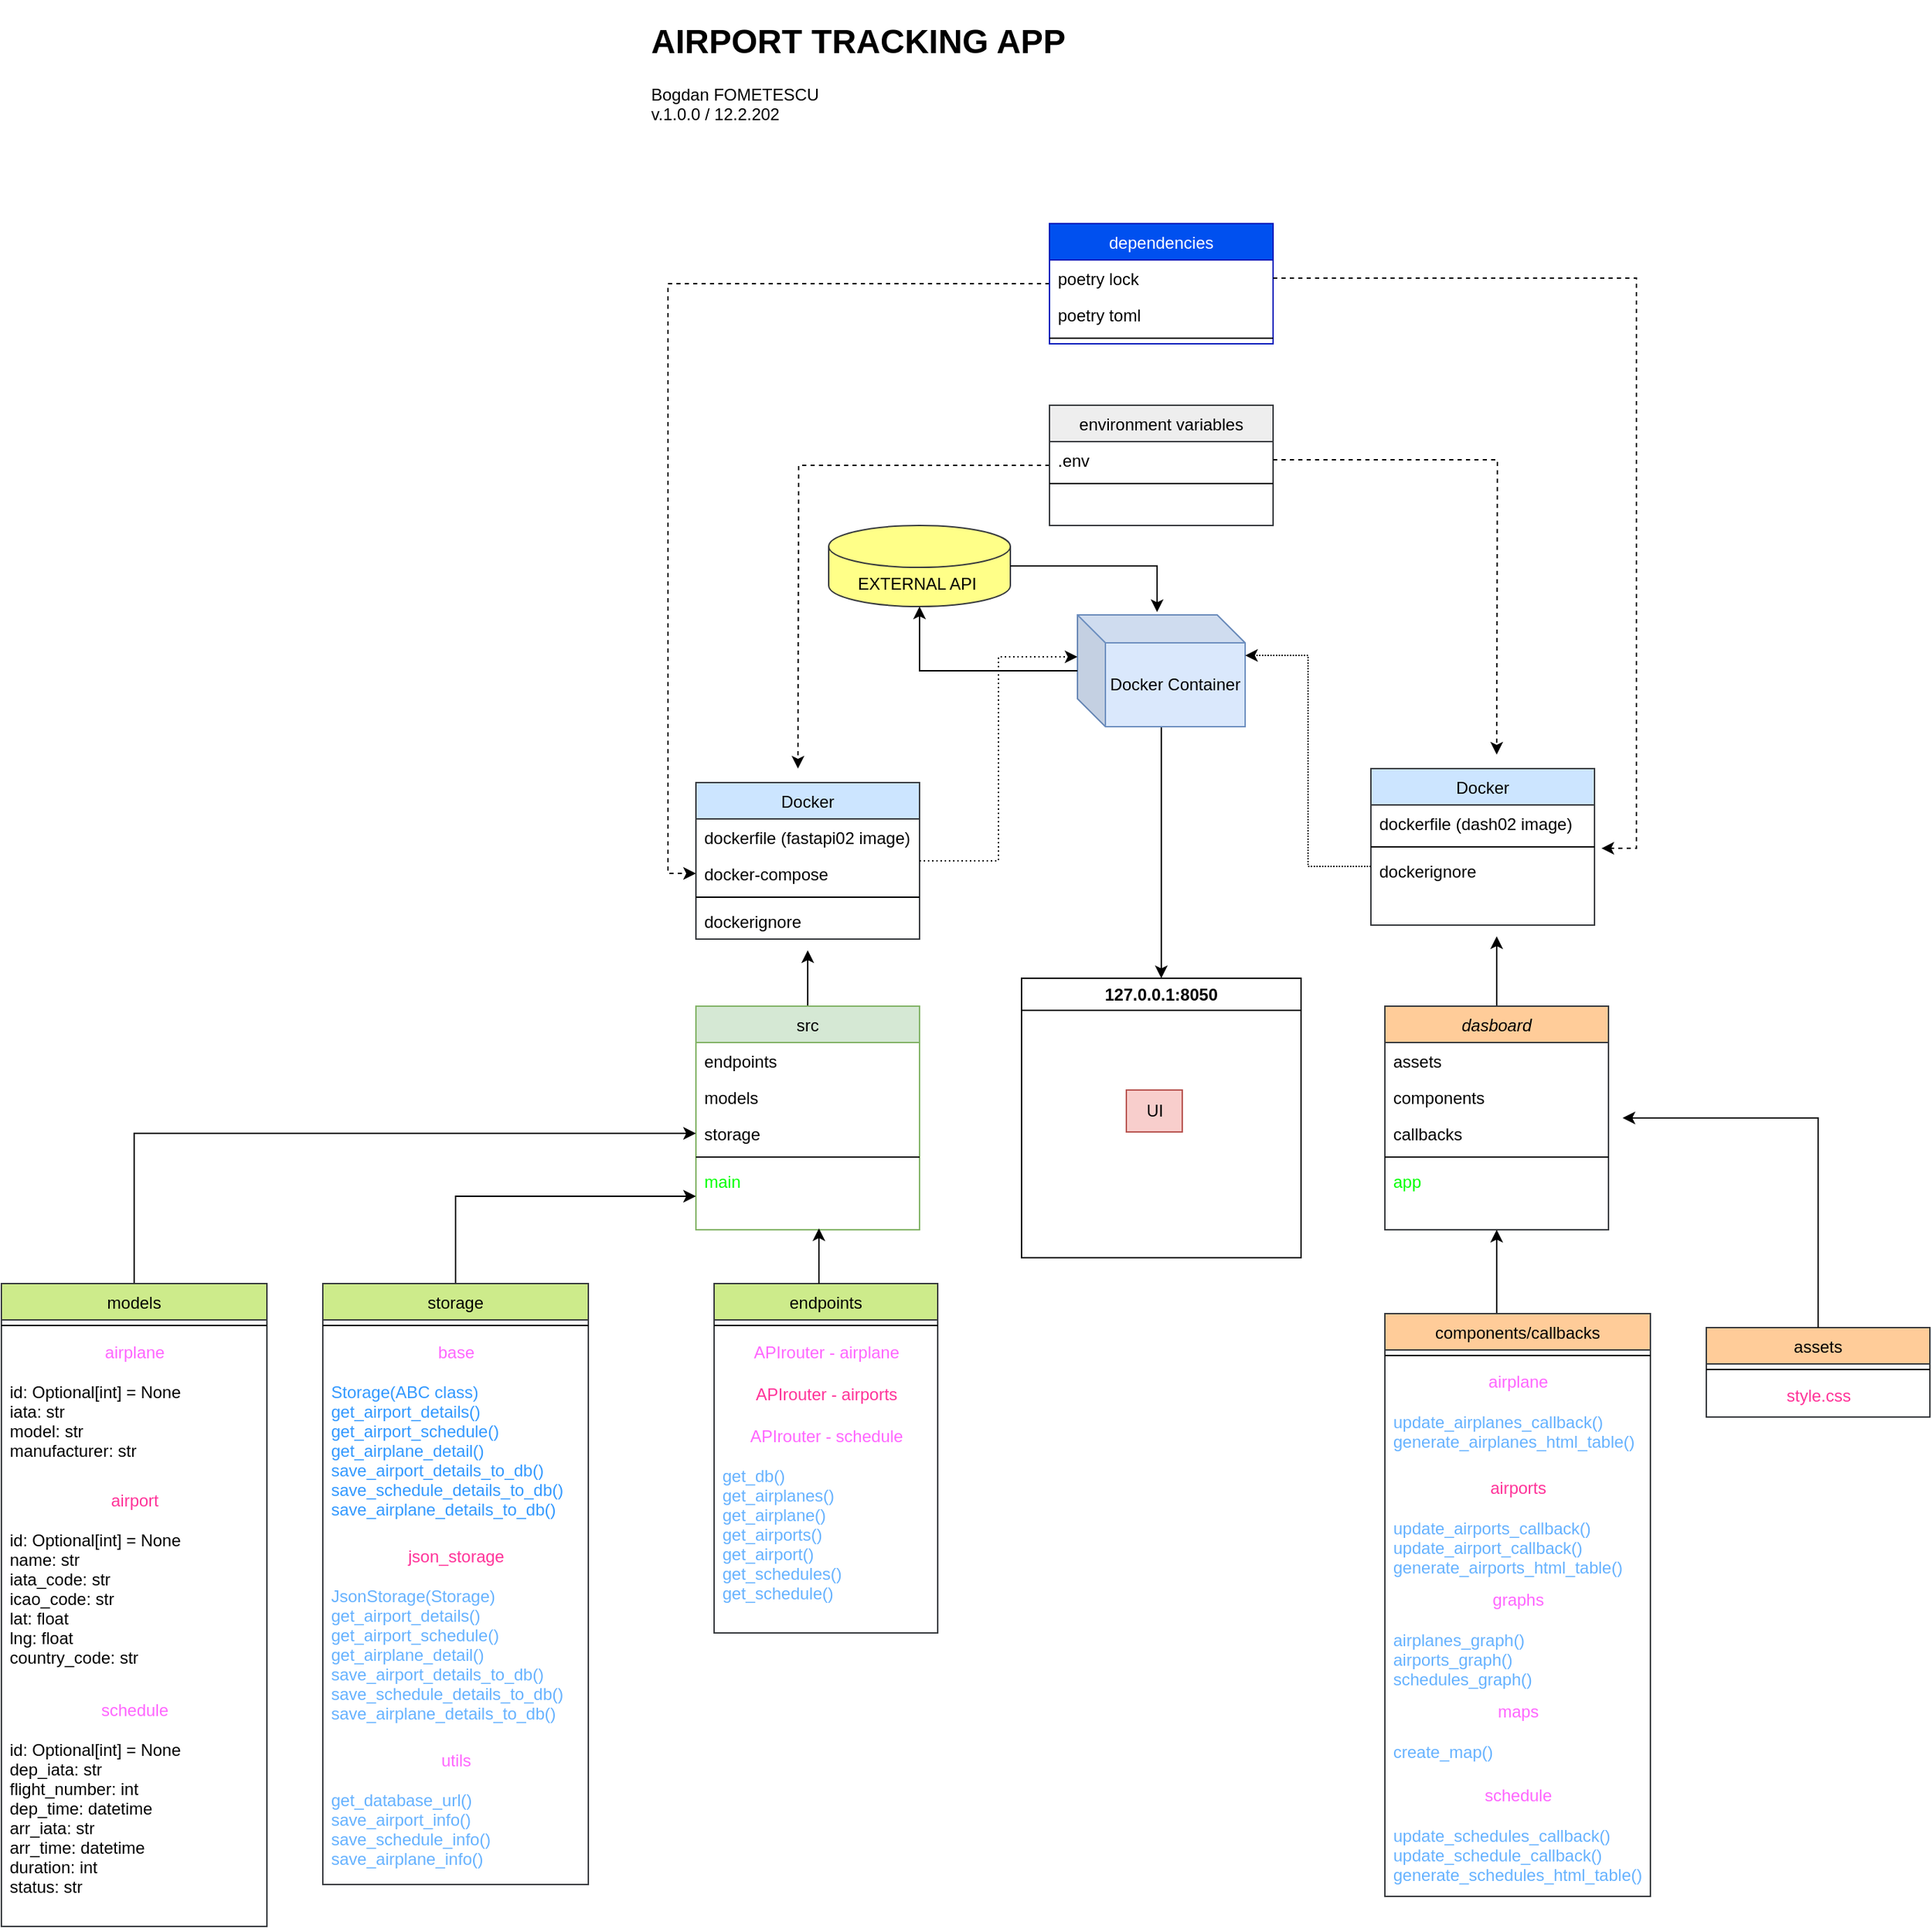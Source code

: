 <mxfile version="23.1.2" type="device">
  <diagram id="C5RBs43oDa-KdzZeNtuy" name="Page-1">
    <mxGraphModel dx="3086" dy="1913" grid="1" gridSize="10" guides="1" tooltips="1" connect="1" arrows="1" fold="1" page="1" pageScale="1" pageWidth="827" pageHeight="1169" math="0" shadow="0">
      <root>
        <mxCell id="WIyWlLk6GJQsqaUBKTNV-0" />
        <mxCell id="WIyWlLk6GJQsqaUBKTNV-1" parent="WIyWlLk6GJQsqaUBKTNV-0" />
        <mxCell id="bTspXRWqc9umNpAJqHBw-92" style="edgeStyle=orthogonalEdgeStyle;rounded=0;orthogonalLoop=1;jettySize=auto;html=1;" edge="1" parent="WIyWlLk6GJQsqaUBKTNV-1" source="zkfFHV4jXpPFQw0GAbJ--0">
          <mxGeometry relative="1" as="geometry">
            <mxPoint y="110" as="targetPoint" />
          </mxGeometry>
        </mxCell>
        <mxCell id="zkfFHV4jXpPFQw0GAbJ--0" value="dasboard" style="swimlane;fontStyle=2;align=center;verticalAlign=top;childLayout=stackLayout;horizontal=1;startSize=26;horizontalStack=0;resizeParent=1;resizeLast=0;collapsible=1;marginBottom=0;rounded=0;shadow=0;strokeWidth=1;fillColor=#ffcc99;strokeColor=#36393d;" parent="WIyWlLk6GJQsqaUBKTNV-1" vertex="1">
          <mxGeometry x="-80" y="160" width="160" height="160" as="geometry">
            <mxRectangle x="230" y="140" width="160" height="26" as="alternateBounds" />
          </mxGeometry>
        </mxCell>
        <mxCell id="zkfFHV4jXpPFQw0GAbJ--1" value="assets" style="text;align=left;verticalAlign=top;spacingLeft=4;spacingRight=4;overflow=hidden;rotatable=0;points=[[0,0.5],[1,0.5]];portConstraint=eastwest;" parent="zkfFHV4jXpPFQw0GAbJ--0" vertex="1">
          <mxGeometry y="26" width="160" height="26" as="geometry" />
        </mxCell>
        <mxCell id="zkfFHV4jXpPFQw0GAbJ--2" value="components" style="text;align=left;verticalAlign=top;spacingLeft=4;spacingRight=4;overflow=hidden;rotatable=0;points=[[0,0.5],[1,0.5]];portConstraint=eastwest;rounded=0;shadow=0;html=0;" parent="zkfFHV4jXpPFQw0GAbJ--0" vertex="1">
          <mxGeometry y="52" width="160" height="26" as="geometry" />
        </mxCell>
        <mxCell id="zkfFHV4jXpPFQw0GAbJ--3" value="callbacks" style="text;align=left;verticalAlign=top;spacingLeft=4;spacingRight=4;overflow=hidden;rotatable=0;points=[[0,0.5],[1,0.5]];portConstraint=eastwest;rounded=0;shadow=0;html=0;" parent="zkfFHV4jXpPFQw0GAbJ--0" vertex="1">
          <mxGeometry y="78" width="160" height="26" as="geometry" />
        </mxCell>
        <mxCell id="zkfFHV4jXpPFQw0GAbJ--4" value="" style="line;html=1;strokeWidth=1;align=left;verticalAlign=middle;spacingTop=-1;spacingLeft=3;spacingRight=3;rotatable=0;labelPosition=right;points=[];portConstraint=eastwest;" parent="zkfFHV4jXpPFQw0GAbJ--0" vertex="1">
          <mxGeometry y="104" width="160" height="8" as="geometry" />
        </mxCell>
        <mxCell id="bTspXRWqc9umNpAJqHBw-76" value="app" style="text;align=left;verticalAlign=top;spacingLeft=4;spacingRight=4;overflow=hidden;rotatable=0;points=[[0,0.5],[1,0.5]];portConstraint=eastwest;rounded=0;shadow=0;html=0;labelBackgroundColor=default;fontColor=#00FF00;" vertex="1" parent="zkfFHV4jXpPFQw0GAbJ--0">
          <mxGeometry y="112" width="160" height="26" as="geometry" />
        </mxCell>
        <mxCell id="bTspXRWqc9umNpAJqHBw-91" style="edgeStyle=orthogonalEdgeStyle;rounded=0;orthogonalLoop=1;jettySize=auto;html=1;" edge="1" parent="WIyWlLk6GJQsqaUBKTNV-1" source="zkfFHV4jXpPFQw0GAbJ--17">
          <mxGeometry relative="1" as="geometry">
            <mxPoint x="-493" y="120" as="targetPoint" />
          </mxGeometry>
        </mxCell>
        <mxCell id="zkfFHV4jXpPFQw0GAbJ--17" value="src" style="swimlane;fontStyle=0;align=center;verticalAlign=top;childLayout=stackLayout;horizontal=1;startSize=26;horizontalStack=0;resizeParent=1;resizeLast=0;collapsible=1;marginBottom=0;rounded=0;shadow=0;strokeWidth=1;fillColor=#d5e8d4;strokeColor=#82b366;" parent="WIyWlLk6GJQsqaUBKTNV-1" vertex="1">
          <mxGeometry x="-573" y="160" width="160" height="160" as="geometry">
            <mxRectangle x="550" y="140" width="160" height="26" as="alternateBounds" />
          </mxGeometry>
        </mxCell>
        <mxCell id="zkfFHV4jXpPFQw0GAbJ--18" value="endpoints" style="text;align=left;verticalAlign=top;spacingLeft=4;spacingRight=4;overflow=hidden;rotatable=0;points=[[0,0.5],[1,0.5]];portConstraint=eastwest;" parent="zkfFHV4jXpPFQw0GAbJ--17" vertex="1">
          <mxGeometry y="26" width="160" height="26" as="geometry" />
        </mxCell>
        <mxCell id="zkfFHV4jXpPFQw0GAbJ--19" value="models" style="text;align=left;verticalAlign=top;spacingLeft=4;spacingRight=4;overflow=hidden;rotatable=0;points=[[0,0.5],[1,0.5]];portConstraint=eastwest;rounded=0;shadow=0;html=0;" parent="zkfFHV4jXpPFQw0GAbJ--17" vertex="1">
          <mxGeometry y="52" width="160" height="26" as="geometry" />
        </mxCell>
        <mxCell id="zkfFHV4jXpPFQw0GAbJ--20" value="storage" style="text;align=left;verticalAlign=top;spacingLeft=4;spacingRight=4;overflow=hidden;rotatable=0;points=[[0,0.5],[1,0.5]];portConstraint=eastwest;rounded=0;shadow=0;html=0;" parent="zkfFHV4jXpPFQw0GAbJ--17" vertex="1">
          <mxGeometry y="78" width="160" height="26" as="geometry" />
        </mxCell>
        <mxCell id="zkfFHV4jXpPFQw0GAbJ--23" value="" style="line;html=1;strokeWidth=1;align=left;verticalAlign=middle;spacingTop=-1;spacingLeft=3;spacingRight=3;rotatable=0;labelPosition=right;points=[];portConstraint=eastwest;" parent="zkfFHV4jXpPFQw0GAbJ--17" vertex="1">
          <mxGeometry y="104" width="160" height="8" as="geometry" />
        </mxCell>
        <mxCell id="zkfFHV4jXpPFQw0GAbJ--25" value="main" style="text;align=left;verticalAlign=top;spacingLeft=4;spacingRight=4;overflow=hidden;rotatable=0;points=[[0,0.5],[1,0.5]];portConstraint=eastwest;fontColor=#00FF00;" parent="zkfFHV4jXpPFQw0GAbJ--17" vertex="1">
          <mxGeometry y="112" width="160" height="48" as="geometry" />
        </mxCell>
        <mxCell id="bTspXRWqc9umNpAJqHBw-103" style="edgeStyle=orthogonalEdgeStyle;rounded=0;orthogonalLoop=1;jettySize=auto;html=1;entryX=0;entryY=0.5;entryDx=0;entryDy=0;dashed=1;" edge="1" parent="WIyWlLk6GJQsqaUBKTNV-1" source="bTspXRWqc9umNpAJqHBw-5" target="bTspXRWqc9umNpAJqHBw-17">
          <mxGeometry relative="1" as="geometry">
            <mxPoint x="-580" y="80" as="targetPoint" />
            <Array as="points">
              <mxPoint x="-593" y="-357" />
              <mxPoint x="-593" y="65" />
            </Array>
          </mxGeometry>
        </mxCell>
        <mxCell id="bTspXRWqc9umNpAJqHBw-5" value="dependencies" style="swimlane;fontStyle=0;align=center;verticalAlign=top;childLayout=stackLayout;horizontal=1;startSize=26;horizontalStack=0;resizeParent=1;resizeLast=0;collapsible=1;marginBottom=0;rounded=0;shadow=0;strokeWidth=1;fillColor=#0050ef;strokeColor=#001DBC;fontColor=#ffffff;" vertex="1" parent="WIyWlLk6GJQsqaUBKTNV-1">
          <mxGeometry x="-320" y="-400" width="160" height="86" as="geometry">
            <mxRectangle x="550" y="140" width="160" height="26" as="alternateBounds" />
          </mxGeometry>
        </mxCell>
        <mxCell id="bTspXRWqc9umNpAJqHBw-6" value="poetry lock" style="text;align=left;verticalAlign=top;spacingLeft=4;spacingRight=4;overflow=hidden;rotatable=0;points=[[0,0.5],[1,0.5]];portConstraint=eastwest;" vertex="1" parent="bTspXRWqc9umNpAJqHBw-5">
          <mxGeometry y="26" width="160" height="26" as="geometry" />
        </mxCell>
        <mxCell id="bTspXRWqc9umNpAJqHBw-7" value="poetry toml" style="text;align=left;verticalAlign=top;spacingLeft=4;spacingRight=4;overflow=hidden;rotatable=0;points=[[0,0.5],[1,0.5]];portConstraint=eastwest;rounded=0;shadow=0;html=0;" vertex="1" parent="bTspXRWqc9umNpAJqHBw-5">
          <mxGeometry y="52" width="160" height="26" as="geometry" />
        </mxCell>
        <mxCell id="bTspXRWqc9umNpAJqHBw-9" value="" style="line;html=1;strokeWidth=1;align=left;verticalAlign=middle;spacingTop=-1;spacingLeft=3;spacingRight=3;rotatable=0;labelPosition=right;points=[];portConstraint=eastwest;" vertex="1" parent="bTspXRWqc9umNpAJqHBw-5">
          <mxGeometry y="78" width="160" height="8" as="geometry" />
        </mxCell>
        <mxCell id="bTspXRWqc9umNpAJqHBw-101" style="edgeStyle=orthogonalEdgeStyle;rounded=0;orthogonalLoop=1;jettySize=auto;html=1;dashed=1;" edge="1" parent="WIyWlLk6GJQsqaUBKTNV-1" source="bTspXRWqc9umNpAJqHBw-11">
          <mxGeometry relative="1" as="geometry">
            <mxPoint x="-500" y="-10" as="targetPoint" />
          </mxGeometry>
        </mxCell>
        <mxCell id="bTspXRWqc9umNpAJqHBw-11" value="environment variables" style="swimlane;fontStyle=0;align=center;verticalAlign=top;childLayout=stackLayout;horizontal=1;startSize=26;horizontalStack=0;resizeParent=1;resizeLast=0;collapsible=1;marginBottom=0;rounded=0;shadow=0;strokeWidth=1;fillColor=#eeeeee;strokeColor=#36393d;" vertex="1" parent="WIyWlLk6GJQsqaUBKTNV-1">
          <mxGeometry x="-320" y="-270" width="160" height="86" as="geometry">
            <mxRectangle x="550" y="140" width="160" height="26" as="alternateBounds" />
          </mxGeometry>
        </mxCell>
        <mxCell id="bTspXRWqc9umNpAJqHBw-102" style="edgeStyle=orthogonalEdgeStyle;rounded=0;orthogonalLoop=1;jettySize=auto;html=1;dashed=1;" edge="1" parent="bTspXRWqc9umNpAJqHBw-11" source="bTspXRWqc9umNpAJqHBw-12">
          <mxGeometry relative="1" as="geometry">
            <mxPoint x="320" y="250" as="targetPoint" />
          </mxGeometry>
        </mxCell>
        <mxCell id="bTspXRWqc9umNpAJqHBw-12" value=".env" style="text;align=left;verticalAlign=top;spacingLeft=4;spacingRight=4;overflow=hidden;rotatable=0;points=[[0,0.5],[1,0.5]];portConstraint=eastwest;" vertex="1" parent="bTspXRWqc9umNpAJqHBw-11">
          <mxGeometry y="26" width="160" height="26" as="geometry" />
        </mxCell>
        <mxCell id="bTspXRWqc9umNpAJqHBw-14" value="" style="line;html=1;strokeWidth=1;align=left;verticalAlign=middle;spacingTop=-1;spacingLeft=3;spacingRight=3;rotatable=0;labelPosition=right;points=[];portConstraint=eastwest;" vertex="1" parent="bTspXRWqc9umNpAJqHBw-11">
          <mxGeometry y="52" width="160" height="8" as="geometry" />
        </mxCell>
        <mxCell id="bTspXRWqc9umNpAJqHBw-15" value="Docker" style="swimlane;fontStyle=0;align=center;verticalAlign=top;childLayout=stackLayout;horizontal=1;startSize=26;horizontalStack=0;resizeParent=1;resizeLast=0;collapsible=1;marginBottom=0;rounded=0;shadow=0;strokeWidth=1;fillColor=#cce5ff;strokeColor=#36393d;" vertex="1" parent="WIyWlLk6GJQsqaUBKTNV-1">
          <mxGeometry x="-573" width="160" height="112" as="geometry">
            <mxRectangle x="550" y="140" width="160" height="26" as="alternateBounds" />
          </mxGeometry>
        </mxCell>
        <mxCell id="bTspXRWqc9umNpAJqHBw-16" value="dockerfile (fastapi02 image)" style="text;align=left;verticalAlign=top;spacingLeft=4;spacingRight=4;overflow=hidden;rotatable=0;points=[[0,0.5],[1,0.5]];portConstraint=eastwest;" vertex="1" parent="bTspXRWqc9umNpAJqHBw-15">
          <mxGeometry y="26" width="160" height="26" as="geometry" />
        </mxCell>
        <mxCell id="bTspXRWqc9umNpAJqHBw-17" value="docker-compose" style="text;align=left;verticalAlign=top;spacingLeft=4;spacingRight=4;overflow=hidden;rotatable=0;points=[[0,0.5],[1,0.5]];portConstraint=eastwest;rounded=0;shadow=0;html=0;" vertex="1" parent="bTspXRWqc9umNpAJqHBw-15">
          <mxGeometry y="52" width="160" height="26" as="geometry" />
        </mxCell>
        <mxCell id="bTspXRWqc9umNpAJqHBw-18" value="" style="line;html=1;strokeWidth=1;align=left;verticalAlign=middle;spacingTop=-1;spacingLeft=3;spacingRight=3;rotatable=0;labelPosition=right;points=[];portConstraint=eastwest;" vertex="1" parent="bTspXRWqc9umNpAJqHBw-15">
          <mxGeometry y="78" width="160" height="8" as="geometry" />
        </mxCell>
        <mxCell id="bTspXRWqc9umNpAJqHBw-19" value="dockerignore" style="text;align=left;verticalAlign=top;spacingLeft=4;spacingRight=4;overflow=hidden;rotatable=0;points=[[0,0.5],[1,0.5]];portConstraint=eastwest;rounded=0;shadow=0;html=0;" vertex="1" parent="bTspXRWqc9umNpAJqHBw-15">
          <mxGeometry y="86" width="160" height="26" as="geometry" />
        </mxCell>
        <mxCell id="bTspXRWqc9umNpAJqHBw-21" value="endpoints" style="swimlane;fontStyle=0;align=center;verticalAlign=top;childLayout=stackLayout;horizontal=1;startSize=26;horizontalStack=0;resizeParent=1;resizeLast=0;collapsible=1;marginBottom=0;rounded=0;shadow=0;strokeWidth=1;fillColor=#cdeb8b;strokeColor=#36393d;" vertex="1" parent="WIyWlLk6GJQsqaUBKTNV-1">
          <mxGeometry x="-560" y="358.5" width="160" height="250" as="geometry">
            <mxRectangle x="550" y="140" width="160" height="26" as="alternateBounds" />
          </mxGeometry>
        </mxCell>
        <mxCell id="bTspXRWqc9umNpAJqHBw-24" value="" style="line;html=1;strokeWidth=1;align=left;verticalAlign=middle;spacingTop=-1;spacingLeft=3;spacingRight=3;rotatable=0;labelPosition=right;points=[];portConstraint=eastwest;" vertex="1" parent="bTspXRWqc9umNpAJqHBw-21">
          <mxGeometry y="26" width="160" height="8" as="geometry" />
        </mxCell>
        <mxCell id="bTspXRWqc9umNpAJqHBw-26" value="&lt;font color=&quot;#ff66ff&quot;&gt;APIrouter - airplane&lt;/font&gt;" style="text;html=1;align=center;verticalAlign=middle;resizable=0;points=[];autosize=1;strokeColor=none;fillColor=none;rotation=0;" vertex="1" parent="bTspXRWqc9umNpAJqHBw-21">
          <mxGeometry y="34" width="160" height="30" as="geometry" />
        </mxCell>
        <mxCell id="bTspXRWqc9umNpAJqHBw-33" value="&lt;font color=&quot;#ff3399&quot;&gt;APIrouter - airports&lt;/font&gt;" style="text;html=1;align=center;verticalAlign=middle;resizable=0;points=[];autosize=1;strokeColor=none;fillColor=none;rotation=0;" vertex="1" parent="bTspXRWqc9umNpAJqHBw-21">
          <mxGeometry y="64" width="160" height="30" as="geometry" />
        </mxCell>
        <mxCell id="bTspXRWqc9umNpAJqHBw-34" value="&lt;font color=&quot;#ff66ff&quot;&gt;APIrouter - schedule&lt;/font&gt;" style="text;html=1;align=center;verticalAlign=middle;resizable=0;points=[];autosize=1;strokeColor=none;fillColor=none;rotation=0;" vertex="1" parent="bTspXRWqc9umNpAJqHBw-21">
          <mxGeometry y="94" width="160" height="30" as="geometry" />
        </mxCell>
        <mxCell id="bTspXRWqc9umNpAJqHBw-25" value="get_db()&#xa;get_airplanes()&#xa;get_airplane()&#xa;get_airports()&#xa;get_airport()&#xa;get_schedules()&#xa;get_schedule()&#xa;&#xa;" style="text;align=left;verticalAlign=top;spacingLeft=4;spacingRight=4;overflow=hidden;rotatable=0;points=[[0,0.5],[1,0.5]];portConstraint=eastwest;rounded=0;shadow=0;html=0;fontColor=#66B2FF;" vertex="1" parent="bTspXRWqc9umNpAJqHBw-21">
          <mxGeometry y="124" width="160" height="120" as="geometry" />
        </mxCell>
        <mxCell id="bTspXRWqc9umNpAJqHBw-82" style="edgeStyle=orthogonalEdgeStyle;rounded=0;orthogonalLoop=1;jettySize=auto;html=1;" edge="1" parent="WIyWlLk6GJQsqaUBKTNV-1" source="bTspXRWqc9umNpAJqHBw-35" target="zkfFHV4jXpPFQw0GAbJ--20">
          <mxGeometry relative="1" as="geometry" />
        </mxCell>
        <mxCell id="bTspXRWqc9umNpAJqHBw-35" value="models" style="swimlane;fontStyle=0;align=center;verticalAlign=top;childLayout=stackLayout;horizontal=1;startSize=26;horizontalStack=0;resizeParent=1;resizeLast=0;collapsible=1;marginBottom=0;rounded=0;shadow=0;strokeWidth=1;fillColor=#cdeb8b;strokeColor=#36393d;" vertex="1" parent="WIyWlLk6GJQsqaUBKTNV-1">
          <mxGeometry x="-1070" y="358.5" width="190" height="460" as="geometry">
            <mxRectangle x="550" y="140" width="160" height="26" as="alternateBounds" />
          </mxGeometry>
        </mxCell>
        <mxCell id="bTspXRWqc9umNpAJqHBw-36" value="" style="line;html=1;strokeWidth=1;align=left;verticalAlign=middle;spacingTop=-1;spacingLeft=3;spacingRight=3;rotatable=0;labelPosition=right;points=[];portConstraint=eastwest;" vertex="1" parent="bTspXRWqc9umNpAJqHBw-35">
          <mxGeometry y="26" width="190" height="8" as="geometry" />
        </mxCell>
        <mxCell id="bTspXRWqc9umNpAJqHBw-37" value="&lt;font color=&quot;#ff66ff&quot;&gt;airplane&lt;/font&gt;" style="text;html=1;align=center;verticalAlign=middle;resizable=0;points=[];autosize=1;strokeColor=none;fillColor=none;rotation=0;" vertex="1" parent="bTspXRWqc9umNpAJqHBw-35">
          <mxGeometry y="34" width="190" height="30" as="geometry" />
        </mxCell>
        <mxCell id="bTspXRWqc9umNpAJqHBw-40" value="id: Optional[int] = None&#xa;iata: str&#xa;model: str&#xa;manufacturer: str&#xa;" style="text;align=left;verticalAlign=top;spacingLeft=4;spacingRight=4;overflow=hidden;rotatable=0;points=[[0,0.5],[1,0.5]];portConstraint=eastwest;rounded=0;shadow=0;html=0;fontColor=#000000;" vertex="1" parent="bTspXRWqc9umNpAJqHBw-35">
          <mxGeometry y="64" width="190" height="76" as="geometry" />
        </mxCell>
        <mxCell id="bTspXRWqc9umNpAJqHBw-38" value="&lt;font color=&quot;#ff3399&quot;&gt;airport&lt;/font&gt;" style="text;html=1;align=center;verticalAlign=middle;resizable=0;points=[];autosize=1;strokeColor=none;fillColor=none;rotation=0;" vertex="1" parent="bTspXRWqc9umNpAJqHBw-35">
          <mxGeometry y="140" width="190" height="30" as="geometry" />
        </mxCell>
        <mxCell id="bTspXRWqc9umNpAJqHBw-43" value="id: Optional[int] = None&#xa;name: str&#xa;iata_code: str&#xa;icao_code: str&#xa;lat: float&#xa;lng: float&#xa;country_code: str" style="text;align=left;verticalAlign=top;spacingLeft=4;spacingRight=4;overflow=hidden;rotatable=0;points=[[0,0.5],[1,0.5]];portConstraint=eastwest;rounded=0;shadow=0;html=0;fontColor=#000000;" vertex="1" parent="bTspXRWqc9umNpAJqHBw-35">
          <mxGeometry y="170" width="190" height="120" as="geometry" />
        </mxCell>
        <mxCell id="bTspXRWqc9umNpAJqHBw-39" value="&lt;font color=&quot;#ff66ff&quot;&gt;schedule&lt;/font&gt;" style="text;html=1;align=center;verticalAlign=middle;resizable=0;points=[];autosize=1;strokeColor=none;fillColor=none;rotation=0;" vertex="1" parent="bTspXRWqc9umNpAJqHBw-35">
          <mxGeometry y="290" width="190" height="30" as="geometry" />
        </mxCell>
        <mxCell id="bTspXRWqc9umNpAJqHBw-44" value="id: Optional[int] = None&#xa;dep_iata: str&#xa;flight_number: int&#xa;dep_time: datetime&#xa;arr_iata: str&#xa;arr_time: datetime&#xa;duration: int&#xa;status: str&#xa;" style="text;align=left;verticalAlign=top;spacingLeft=4;spacingRight=4;overflow=hidden;rotatable=0;points=[[0,0.5],[1,0.5]];portConstraint=eastwest;rounded=0;shadow=0;html=0;fontColor=#000000;" vertex="1" parent="bTspXRWqc9umNpAJqHBw-35">
          <mxGeometry y="320" width="190" height="140" as="geometry" />
        </mxCell>
        <mxCell id="bTspXRWqc9umNpAJqHBw-130" style="edgeStyle=orthogonalEdgeStyle;rounded=0;orthogonalLoop=1;jettySize=auto;html=1;" edge="1" parent="WIyWlLk6GJQsqaUBKTNV-1" source="bTspXRWqc9umNpAJqHBw-45" target="zkfFHV4jXpPFQw0GAbJ--25">
          <mxGeometry relative="1" as="geometry" />
        </mxCell>
        <mxCell id="bTspXRWqc9umNpAJqHBw-45" value="storage" style="swimlane;fontStyle=0;align=center;verticalAlign=top;childLayout=stackLayout;horizontal=1;startSize=26;horizontalStack=0;resizeParent=1;resizeLast=0;collapsible=1;marginBottom=0;rounded=0;shadow=0;strokeWidth=1;fillColor=#cdeb8b;strokeColor=#36393d;" vertex="1" parent="WIyWlLk6GJQsqaUBKTNV-1">
          <mxGeometry x="-840" y="358.5" width="190" height="430" as="geometry">
            <mxRectangle x="550" y="140" width="160" height="26" as="alternateBounds" />
          </mxGeometry>
        </mxCell>
        <mxCell id="bTspXRWqc9umNpAJqHBw-46" value="" style="line;html=1;strokeWidth=1;align=left;verticalAlign=middle;spacingTop=-1;spacingLeft=3;spacingRight=3;rotatable=0;labelPosition=right;points=[];portConstraint=eastwest;" vertex="1" parent="bTspXRWqc9umNpAJqHBw-45">
          <mxGeometry y="26" width="190" height="8" as="geometry" />
        </mxCell>
        <mxCell id="bTspXRWqc9umNpAJqHBw-47" value="&lt;font color=&quot;#ff66ff&quot;&gt;base&lt;/font&gt;" style="text;html=1;align=center;verticalAlign=middle;resizable=0;points=[];autosize=1;strokeColor=none;fillColor=none;rotation=0;" vertex="1" parent="bTspXRWqc9umNpAJqHBw-45">
          <mxGeometry y="34" width="190" height="30" as="geometry" />
        </mxCell>
        <mxCell id="bTspXRWqc9umNpAJqHBw-50" value="Storage(ABC class) &#xa;get_airport_details()&#xa;get_airport_schedule()&#xa;get_airplane_detail()&#xa;save_airport_details_to_db()&#xa;save_schedule_details_to_db()&#xa;save_airplane_details_to_db()" style="text;align=left;verticalAlign=top;spacingLeft=4;spacingRight=4;overflow=hidden;rotatable=0;points=[[0,0.5],[1,0.5]];portConstraint=eastwest;rounded=0;shadow=0;html=0;fontColor=#3399FF;" vertex="1" parent="bTspXRWqc9umNpAJqHBw-45">
          <mxGeometry y="64" width="190" height="116" as="geometry" />
        </mxCell>
        <mxCell id="bTspXRWqc9umNpAJqHBw-48" value="&lt;font color=&quot;#ff3399&quot;&gt;json_storage&lt;/font&gt;" style="text;html=1;align=center;verticalAlign=middle;resizable=0;points=[];autosize=1;strokeColor=none;fillColor=none;rotation=0;" vertex="1" parent="bTspXRWqc9umNpAJqHBw-45">
          <mxGeometry y="180" width="190" height="30" as="geometry" />
        </mxCell>
        <mxCell id="bTspXRWqc9umNpAJqHBw-51" value="JsonStorage(Storage)&#xa;get_airport_details()&#xa;get_airport_schedule()&#xa;get_airplane_detail()&#xa;save_airport_details_to_db()&#xa;save_schedule_details_to_db()&#xa;save_airplane_details_to_db()" style="text;align=left;verticalAlign=top;spacingLeft=4;spacingRight=4;overflow=hidden;rotatable=0;points=[[0,0.5],[1,0.5]];portConstraint=eastwest;rounded=0;shadow=0;html=0;fontColor=#66B2FF;" vertex="1" parent="bTspXRWqc9umNpAJqHBw-45">
          <mxGeometry y="210" width="190" height="116" as="geometry" />
        </mxCell>
        <mxCell id="bTspXRWqc9umNpAJqHBw-49" value="&lt;font color=&quot;#ff66ff&quot;&gt;utils&lt;/font&gt;" style="text;html=1;align=center;verticalAlign=middle;resizable=0;points=[];autosize=1;strokeColor=none;fillColor=none;rotation=0;" vertex="1" parent="bTspXRWqc9umNpAJqHBw-45">
          <mxGeometry y="326" width="190" height="30" as="geometry" />
        </mxCell>
        <mxCell id="bTspXRWqc9umNpAJqHBw-52" value="get_database_url()&#xa;save_airport_info()&#xa;save_schedule_info()&#xa;save_airplane_info()" style="text;align=left;verticalAlign=top;spacingLeft=4;spacingRight=4;overflow=hidden;rotatable=0;points=[[0,0.5],[1,0.5]];portConstraint=eastwest;rounded=0;shadow=0;html=0;fontColor=#66B2FF;" vertex="1" parent="bTspXRWqc9umNpAJqHBw-45">
          <mxGeometry y="356" width="190" height="74" as="geometry" />
        </mxCell>
        <mxCell id="bTspXRWqc9umNpAJqHBw-20" value="EXTERNAL API&amp;nbsp;" style="shape=cylinder3;whiteSpace=wrap;html=1;boundedLbl=1;backgroundOutline=1;size=15;fillColor=#ffff88;strokeColor=#36393d;" vertex="1" parent="WIyWlLk6GJQsqaUBKTNV-1">
          <mxGeometry x="-478" y="-184" width="130" height="58" as="geometry" />
        </mxCell>
        <mxCell id="bTspXRWqc9umNpAJqHBw-53" value="Docker" style="swimlane;fontStyle=0;align=center;verticalAlign=top;childLayout=stackLayout;horizontal=1;startSize=26;horizontalStack=0;resizeParent=1;resizeLast=0;collapsible=1;marginBottom=0;rounded=0;shadow=0;strokeWidth=1;fillColor=#cce5ff;strokeColor=#36393d;" vertex="1" parent="WIyWlLk6GJQsqaUBKTNV-1">
          <mxGeometry x="-90" y="-10" width="160" height="112" as="geometry">
            <mxRectangle x="550" y="140" width="160" height="26" as="alternateBounds" />
          </mxGeometry>
        </mxCell>
        <mxCell id="bTspXRWqc9umNpAJqHBw-54" value="dockerfile (dash02 image)" style="text;align=left;verticalAlign=top;spacingLeft=4;spacingRight=4;overflow=hidden;rotatable=0;points=[[0,0.5],[1,0.5]];portConstraint=eastwest;" vertex="1" parent="bTspXRWqc9umNpAJqHBw-53">
          <mxGeometry y="26" width="160" height="26" as="geometry" />
        </mxCell>
        <mxCell id="bTspXRWqc9umNpAJqHBw-56" value="" style="line;html=1;strokeWidth=1;align=left;verticalAlign=middle;spacingTop=-1;spacingLeft=3;spacingRight=3;rotatable=0;labelPosition=right;points=[];portConstraint=eastwest;" vertex="1" parent="bTspXRWqc9umNpAJqHBw-53">
          <mxGeometry y="52" width="160" height="8" as="geometry" />
        </mxCell>
        <mxCell id="bTspXRWqc9umNpAJqHBw-57" value="dockerignore" style="text;align=left;verticalAlign=top;spacingLeft=4;spacingRight=4;overflow=hidden;rotatable=0;points=[[0,0.5],[1,0.5]];portConstraint=eastwest;rounded=0;shadow=0;html=0;" vertex="1" parent="bTspXRWqc9umNpAJqHBw-53">
          <mxGeometry y="60" width="160" height="26" as="geometry" />
        </mxCell>
        <mxCell id="bTspXRWqc9umNpAJqHBw-58" value="assets" style="swimlane;fontStyle=0;align=center;verticalAlign=top;childLayout=stackLayout;horizontal=1;startSize=26;horizontalStack=0;resizeParent=1;resizeLast=0;collapsible=1;marginBottom=0;rounded=0;shadow=0;strokeWidth=1;fillColor=#ffcc99;strokeColor=#36393d;" vertex="1" parent="WIyWlLk6GJQsqaUBKTNV-1">
          <mxGeometry x="150" y="390" width="160" height="64" as="geometry">
            <mxRectangle x="550" y="140" width="160" height="26" as="alternateBounds" />
          </mxGeometry>
        </mxCell>
        <mxCell id="bTspXRWqc9umNpAJqHBw-59" value="" style="line;html=1;strokeWidth=1;align=left;verticalAlign=middle;spacingTop=-1;spacingLeft=3;spacingRight=3;rotatable=0;labelPosition=right;points=[];portConstraint=eastwest;" vertex="1" parent="bTspXRWqc9umNpAJqHBw-58">
          <mxGeometry y="26" width="160" height="8" as="geometry" />
        </mxCell>
        <mxCell id="bTspXRWqc9umNpAJqHBw-60" value="&lt;font color=&quot;#ff3399&quot;&gt;style.css&lt;/font&gt;" style="text;html=1;align=center;verticalAlign=middle;resizable=0;points=[];autosize=1;strokeColor=none;fillColor=none;rotation=0;" vertex="1" parent="bTspXRWqc9umNpAJqHBw-58">
          <mxGeometry y="34" width="160" height="30" as="geometry" />
        </mxCell>
        <mxCell id="bTspXRWqc9umNpAJqHBw-124" style="edgeStyle=orthogonalEdgeStyle;rounded=0;orthogonalLoop=1;jettySize=auto;html=1;entryX=0.5;entryY=1;entryDx=0;entryDy=0;" edge="1" parent="WIyWlLk6GJQsqaUBKTNV-1" source="bTspXRWqc9umNpAJqHBw-64" target="zkfFHV4jXpPFQw0GAbJ--0">
          <mxGeometry relative="1" as="geometry">
            <Array as="points">
              <mxPoint y="360" />
              <mxPoint y="360" />
            </Array>
          </mxGeometry>
        </mxCell>
        <mxCell id="bTspXRWqc9umNpAJqHBw-64" value="components/callbacks" style="swimlane;fontStyle=0;align=center;verticalAlign=top;childLayout=stackLayout;horizontal=1;startSize=26;horizontalStack=0;resizeParent=1;resizeLast=0;collapsible=1;marginBottom=0;rounded=0;shadow=0;strokeWidth=1;fillColor=#ffcc99;strokeColor=#36393d;" vertex="1" parent="WIyWlLk6GJQsqaUBKTNV-1">
          <mxGeometry x="-80" y="380" width="190" height="417" as="geometry">
            <mxRectangle x="550" y="140" width="160" height="26" as="alternateBounds" />
          </mxGeometry>
        </mxCell>
        <mxCell id="bTspXRWqc9umNpAJqHBw-65" value="" style="line;html=1;strokeWidth=1;align=left;verticalAlign=middle;spacingTop=-1;spacingLeft=3;spacingRight=3;rotatable=0;labelPosition=right;points=[];portConstraint=eastwest;" vertex="1" parent="bTspXRWqc9umNpAJqHBw-64">
          <mxGeometry y="26" width="190" height="8" as="geometry" />
        </mxCell>
        <mxCell id="bTspXRWqc9umNpAJqHBw-66" value="&lt;font color=&quot;#ff66ff&quot;&gt;airplane&lt;/font&gt;" style="text;html=1;align=center;verticalAlign=middle;resizable=0;points=[];autosize=1;strokeColor=none;fillColor=none;rotation=0;" vertex="1" parent="bTspXRWqc9umNpAJqHBw-64">
          <mxGeometry y="34" width="190" height="30" as="geometry" />
        </mxCell>
        <mxCell id="bTspXRWqc9umNpAJqHBw-69" value="update_airplanes_callback()&#xa;generate_airplanes_html_table()" style="text;align=left;verticalAlign=top;spacingLeft=4;spacingRight=4;overflow=hidden;rotatable=0;points=[[0,0.5],[1,0.5]];portConstraint=eastwest;rounded=0;shadow=0;html=0;fontColor=#66B2FF;" vertex="1" parent="bTspXRWqc9umNpAJqHBw-64">
          <mxGeometry y="64" width="190" height="46" as="geometry" />
        </mxCell>
        <mxCell id="bTspXRWqc9umNpAJqHBw-67" value="&lt;font color=&quot;#ff3399&quot;&gt;airports&lt;/font&gt;" style="text;html=1;align=center;verticalAlign=middle;resizable=0;points=[];autosize=1;strokeColor=none;fillColor=none;rotation=0;" vertex="1" parent="bTspXRWqc9umNpAJqHBw-64">
          <mxGeometry y="110" width="190" height="30" as="geometry" />
        </mxCell>
        <mxCell id="bTspXRWqc9umNpAJqHBw-70" value="update_airports_callback()&#xa;update_airport_callback()&#xa;generate_airports_html_table()" style="text;align=left;verticalAlign=top;spacingLeft=4;spacingRight=4;overflow=hidden;rotatable=0;points=[[0,0.5],[1,0.5]];portConstraint=eastwest;rounded=0;shadow=0;html=0;fontColor=#66B2FF;" vertex="1" parent="bTspXRWqc9umNpAJqHBw-64">
          <mxGeometry y="140" width="190" height="50" as="geometry" />
        </mxCell>
        <mxCell id="bTspXRWqc9umNpAJqHBw-68" value="&lt;font color=&quot;#ff66ff&quot;&gt;graphs&lt;/font&gt;" style="text;html=1;align=center;verticalAlign=middle;resizable=0;points=[];autosize=1;strokeColor=none;fillColor=none;rotation=0;" vertex="1" parent="bTspXRWqc9umNpAJqHBw-64">
          <mxGeometry y="190" width="190" height="30" as="geometry" />
        </mxCell>
        <mxCell id="bTspXRWqc9umNpAJqHBw-71" value="airplanes_graph()&#xa;airports_graph()&#xa;schedules_graph()" style="text;align=left;verticalAlign=top;spacingLeft=4;spacingRight=4;overflow=hidden;rotatable=0;points=[[0,0.5],[1,0.5]];portConstraint=eastwest;rounded=0;shadow=0;html=0;fontColor=#66B2FF;" vertex="1" parent="bTspXRWqc9umNpAJqHBw-64">
          <mxGeometry y="220" width="190" height="50" as="geometry" />
        </mxCell>
        <mxCell id="bTspXRWqc9umNpAJqHBw-72" value="&lt;font color=&quot;#ff66ff&quot;&gt;maps&lt;/font&gt;" style="text;html=1;align=center;verticalAlign=middle;resizable=0;points=[];autosize=1;strokeColor=none;fillColor=none;rotation=0;" vertex="1" parent="bTspXRWqc9umNpAJqHBw-64">
          <mxGeometry y="270" width="190" height="30" as="geometry" />
        </mxCell>
        <mxCell id="bTspXRWqc9umNpAJqHBw-73" value="create_map()" style="text;align=left;verticalAlign=top;spacingLeft=4;spacingRight=4;overflow=hidden;rotatable=0;points=[[0,0.5],[1,0.5]];portConstraint=eastwest;rounded=0;shadow=0;html=0;fontColor=#66B2FF;" vertex="1" parent="bTspXRWqc9umNpAJqHBw-64">
          <mxGeometry y="300" width="190" height="30" as="geometry" />
        </mxCell>
        <mxCell id="bTspXRWqc9umNpAJqHBw-74" value="&lt;font color=&quot;#ff66ff&quot;&gt;schedule&lt;/font&gt;" style="text;html=1;align=center;verticalAlign=middle;resizable=0;points=[];autosize=1;strokeColor=none;fillColor=none;rotation=0;" vertex="1" parent="bTspXRWqc9umNpAJqHBw-64">
          <mxGeometry y="330" width="190" height="30" as="geometry" />
        </mxCell>
        <mxCell id="bTspXRWqc9umNpAJqHBw-75" value="update_schedules_callback()&#xa;update_schedule_callback()&#xa;generate_schedules_html_table()&#xa;" style="text;align=left;verticalAlign=top;spacingLeft=4;spacingRight=4;overflow=hidden;rotatable=0;points=[[0,0.5],[1,0.5]];portConstraint=eastwest;rounded=0;shadow=0;html=0;fontColor=#66B2FF;" vertex="1" parent="bTspXRWqc9umNpAJqHBw-64">
          <mxGeometry y="360" width="190" height="57" as="geometry" />
        </mxCell>
        <mxCell id="bTspXRWqc9umNpAJqHBw-119" style="edgeStyle=orthogonalEdgeStyle;rounded=0;orthogonalLoop=1;jettySize=auto;html=1;entryX=0.5;entryY=0;entryDx=0;entryDy=0;" edge="1" parent="WIyWlLk6GJQsqaUBKTNV-1" source="bTspXRWqc9umNpAJqHBw-77" target="bTspXRWqc9umNpAJqHBw-106">
          <mxGeometry relative="1" as="geometry" />
        </mxCell>
        <mxCell id="bTspXRWqc9umNpAJqHBw-77" value="Docker Container" style="shape=cube;whiteSpace=wrap;html=1;boundedLbl=1;backgroundOutline=1;darkOpacity=0.05;darkOpacity2=0.1;fillColor=#dae8fc;strokeColor=#6c8ebf;" vertex="1" parent="WIyWlLk6GJQsqaUBKTNV-1">
          <mxGeometry x="-300" y="-120" width="120" height="80" as="geometry" />
        </mxCell>
        <mxCell id="bTspXRWqc9umNpAJqHBw-99" style="edgeStyle=orthogonalEdgeStyle;rounded=0;orthogonalLoop=1;jettySize=auto;html=1;entryX=0;entryY=0;entryDx=0;entryDy=30;entryPerimeter=0;dashed=1;dashPattern=1 2;" edge="1" parent="WIyWlLk6GJQsqaUBKTNV-1" source="bTspXRWqc9umNpAJqHBw-15" target="bTspXRWqc9umNpAJqHBw-77">
          <mxGeometry relative="1" as="geometry" />
        </mxCell>
        <mxCell id="bTspXRWqc9umNpAJqHBw-100" style="edgeStyle=orthogonalEdgeStyle;rounded=0;orthogonalLoop=1;jettySize=auto;html=1;entryX=1;entryY=0.363;entryDx=0;entryDy=0;entryPerimeter=0;dashed=1;dashPattern=1 1;" edge="1" parent="WIyWlLk6GJQsqaUBKTNV-1" source="bTspXRWqc9umNpAJqHBw-53" target="bTspXRWqc9umNpAJqHBw-77">
          <mxGeometry relative="1" as="geometry">
            <Array as="points">
              <mxPoint x="-135" y="60" />
              <mxPoint x="-135" y="-91" />
            </Array>
          </mxGeometry>
        </mxCell>
        <mxCell id="bTspXRWqc9umNpAJqHBw-105" style="edgeStyle=orthogonalEdgeStyle;rounded=0;orthogonalLoop=1;jettySize=auto;html=1;entryX=1.031;entryY=-0.115;entryDx=0;entryDy=0;entryPerimeter=0;dashed=1;" edge="1" parent="WIyWlLk6GJQsqaUBKTNV-1" source="bTspXRWqc9umNpAJqHBw-6" target="bTspXRWqc9umNpAJqHBw-57">
          <mxGeometry relative="1" as="geometry">
            <Array as="points">
              <mxPoint x="100" y="-361" />
              <mxPoint x="100" y="47" />
            </Array>
          </mxGeometry>
        </mxCell>
        <mxCell id="bTspXRWqc9umNpAJqHBw-106" value="127.0.0.1:8050" style="swimlane;whiteSpace=wrap;html=1;" vertex="1" parent="WIyWlLk6GJQsqaUBKTNV-1">
          <mxGeometry x="-340" y="140" width="200" height="200" as="geometry" />
        </mxCell>
        <mxCell id="bTspXRWqc9umNpAJqHBw-123" value="UI" style="text;html=1;align=center;verticalAlign=middle;resizable=0;points=[];autosize=1;strokeColor=#b85450;fillColor=#f8cecc;" vertex="1" parent="bTspXRWqc9umNpAJqHBw-106">
          <mxGeometry x="75" y="80" width="40" height="30" as="geometry" />
        </mxCell>
        <mxCell id="bTspXRWqc9umNpAJqHBw-116" style="edgeStyle=orthogonalEdgeStyle;rounded=0;orthogonalLoop=1;jettySize=auto;html=1;entryX=0.475;entryY=-0.025;entryDx=0;entryDy=0;entryPerimeter=0;" edge="1" parent="WIyWlLk6GJQsqaUBKTNV-1" source="bTspXRWqc9umNpAJqHBw-20" target="bTspXRWqc9umNpAJqHBw-77">
          <mxGeometry relative="1" as="geometry" />
        </mxCell>
        <mxCell id="bTspXRWqc9umNpAJqHBw-118" style="edgeStyle=orthogonalEdgeStyle;rounded=0;orthogonalLoop=1;jettySize=auto;html=1;entryX=0.5;entryY=1;entryDx=0;entryDy=0;entryPerimeter=0;" edge="1" parent="WIyWlLk6GJQsqaUBKTNV-1" source="bTspXRWqc9umNpAJqHBw-77" target="bTspXRWqc9umNpAJqHBw-20">
          <mxGeometry relative="1" as="geometry" />
        </mxCell>
        <mxCell id="bTspXRWqc9umNpAJqHBw-125" style="edgeStyle=orthogonalEdgeStyle;rounded=0;orthogonalLoop=1;jettySize=auto;html=1;entryX=1.063;entryY=0.077;entryDx=0;entryDy=0;entryPerimeter=0;" edge="1" parent="WIyWlLk6GJQsqaUBKTNV-1" source="bTspXRWqc9umNpAJqHBw-58" target="zkfFHV4jXpPFQw0GAbJ--3">
          <mxGeometry relative="1" as="geometry" />
        </mxCell>
        <mxCell id="bTspXRWqc9umNpAJqHBw-132" style="edgeStyle=orthogonalEdgeStyle;rounded=0;orthogonalLoop=1;jettySize=auto;html=1;entryX=0.55;entryY=0.979;entryDx=0;entryDy=0;entryPerimeter=0;" edge="1" parent="WIyWlLk6GJQsqaUBKTNV-1" source="bTspXRWqc9umNpAJqHBw-21" target="zkfFHV4jXpPFQw0GAbJ--25">
          <mxGeometry relative="1" as="geometry">
            <Array as="points">
              <mxPoint x="-485" y="390" />
              <mxPoint x="-485" y="390" />
            </Array>
          </mxGeometry>
        </mxCell>
        <mxCell id="bTspXRWqc9umNpAJqHBw-134" value="&lt;h1&gt;AIRPORT TRACKING APP&lt;/h1&gt;&lt;div&gt;Bogdan FOMETESCU&amp;nbsp;&lt;/div&gt;&lt;div&gt;v.1.0.0 /&amp;nbsp;&lt;span style=&quot;background-color: initial;&quot;&gt;12.2.202&lt;/span&gt;&lt;/div&gt;" style="text;html=1;strokeColor=none;fillColor=none;spacing=5;spacingTop=-20;whiteSpace=wrap;overflow=hidden;rounded=0;" vertex="1" parent="WIyWlLk6GJQsqaUBKTNV-1">
          <mxGeometry x="-610" y="-550" width="500" height="120" as="geometry" />
        </mxCell>
      </root>
    </mxGraphModel>
  </diagram>
</mxfile>
